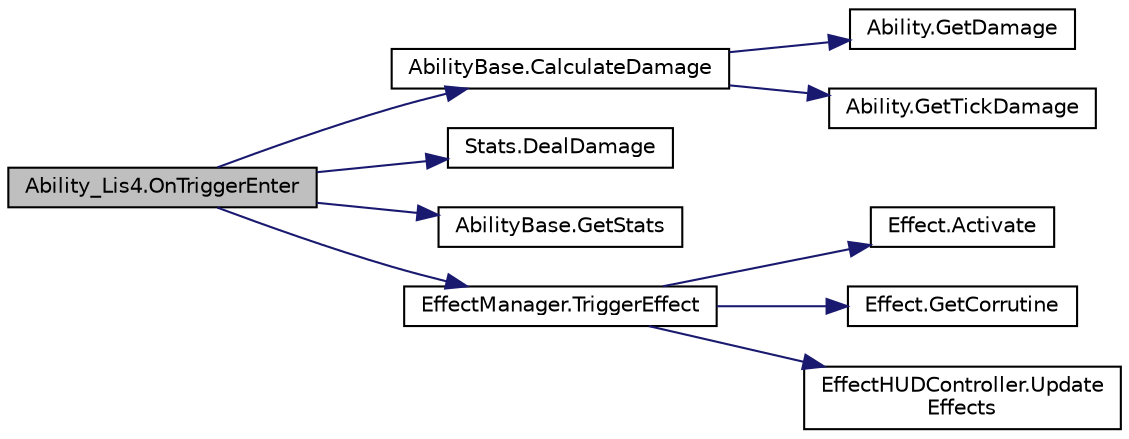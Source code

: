 digraph "Ability_Lis4.OnTriggerEnter"
{
 // INTERACTIVE_SVG=YES
 // LATEX_PDF_SIZE
  edge [fontname="Helvetica",fontsize="10",labelfontname="Helvetica",labelfontsize="10"];
  node [fontname="Helvetica",fontsize="10",shape=record];
  rankdir="LR";
  Node1 [label="Ability_Lis4.OnTriggerEnter",height=0.2,width=0.4,color="black", fillcolor="grey75", style="filled", fontcolor="black",tooltip=" "];
  Node1 -> Node2 [color="midnightblue",fontsize="10",style="solid",fontname="Helvetica"];
  Node2 [label="AbilityBase.CalculateDamage",height=0.2,width=0.4,color="black", fillcolor="white", style="filled",URL="$class_ability_base.html#a2def910c9621754a4e91d49ab5455af4",tooltip="Returns the calculated damage."];
  Node2 -> Node3 [color="midnightblue",fontsize="10",style="solid",fontname="Helvetica"];
  Node3 [label="Ability.GetDamage",height=0.2,width=0.4,color="black", fillcolor="white", style="filled",URL="$class_ability.html#a004d2ead9a2f144fe5a181fceed114a5",tooltip=" "];
  Node2 -> Node4 [color="midnightblue",fontsize="10",style="solid",fontname="Helvetica"];
  Node4 [label="Ability.GetTickDamage",height=0.2,width=0.4,color="black", fillcolor="white", style="filled",URL="$class_ability.html#a0c1233ee3cfecfed5c899ed29d0ec4b9",tooltip=" "];
  Node1 -> Node5 [color="midnightblue",fontsize="10",style="solid",fontname="Helvetica"];
  Node5 [label="Stats.DealDamage",height=0.2,width=0.4,color="black", fillcolor="white", style="filled",URL="$class_stats.html#acebcf18ce39553a9c811f368a56a5583",tooltip="Specify the amount of damage and the Inventory that the amount of Gold will go in if it is hit for th..."];
  Node1 -> Node6 [color="midnightblue",fontsize="10",style="solid",fontname="Helvetica"];
  Node6 [label="AbilityBase.GetStats",height=0.2,width=0.4,color="black", fillcolor="white", style="filled",URL="$class_ability_base.html#a1efb376f3d64023249da5dd6c5346aac",tooltip="Funció generica que retorna null si no és un objectiu valid o el component concret de Stats de l'obje..."];
  Node1 -> Node7 [color="midnightblue",fontsize="10",style="solid",fontname="Helvetica"];
  Node7 [label="EffectManager.TriggerEffect",height=0.2,width=0.4,color="black", fillcolor="white", style="filled",URL="$class_effect_manager.html#a921aed9a2553637cdd387d3075150709",tooltip="Starts an Effect to the entity who has this EffectManager."];
  Node7 -> Node8 [color="midnightblue",fontsize="10",style="solid",fontname="Helvetica"];
  Node8 [label="Effect.Activate",height=0.2,width=0.4,color="black", fillcolor="white", style="filled",URL="$class_effect.html#ad48818ca38f71bb7d5e844bd220ffce0",tooltip=" "];
  Node7 -> Node9 [color="midnightblue",fontsize="10",style="solid",fontname="Helvetica"];
  Node9 [label="Effect.GetCorrutine",height=0.2,width=0.4,color="black", fillcolor="white", style="filled",URL="$class_effect.html#a280600ca7907b4f73d355e6a62a7040c",tooltip=" "];
  Node7 -> Node10 [color="midnightblue",fontsize="10",style="solid",fontname="Helvetica"];
  Node10 [label="EffectHUDController.Update\lEffects",height=0.2,width=0.4,color="black", fillcolor="white", style="filled",URL="$class_effect_h_u_d_controller.html#a5d2dd46778d538fb1474624fd083818b",tooltip=" "];
}
